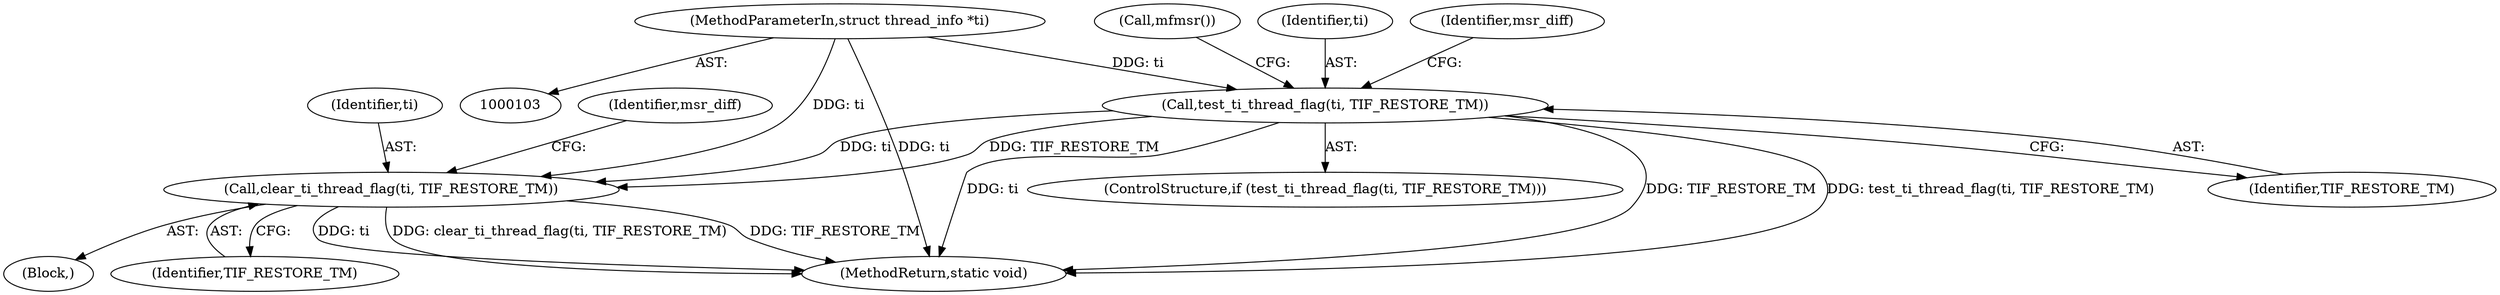 digraph "0_linux_7f821fc9c77a9b01fe7b1d6e72717b33d8d64142@API" {
"1000113" [label="(Call,test_ti_thread_flag(ti, TIF_RESTORE_TM))"];
"1000105" [label="(MethodParameterIn,struct thread_info *ti)"];
"1000160" [label="(Call,clear_ti_thread_flag(ti, TIF_RESTORE_TM))"];
"1000113" [label="(Call,test_ti_thread_flag(ti, TIF_RESTORE_TM))"];
"1000115" [label="(Identifier,TIF_RESTORE_TM)"];
"1000105" [label="(MethodParameterIn,struct thread_info *ti)"];
"1000160" [label="(Call,clear_ti_thread_flag(ti, TIF_RESTORE_TM))"];
"1000161" [label="(Identifier,ti)"];
"1000164" [label="(Identifier,msr_diff)"];
"1000162" [label="(Identifier,TIF_RESTORE_TM)"];
"1000112" [label="(ControlStructure,if (test_ti_thread_flag(ti, TIF_RESTORE_TM)))"];
"1000194" [label="(MethodReturn,static void)"];
"1000116" [label="(Block,)"];
"1000114" [label="(Identifier,ti)"];
"1000118" [label="(Identifier,msr_diff)"];
"1000177" [label="(Call,mfmsr())"];
"1000113" -> "1000112"  [label="AST: "];
"1000113" -> "1000115"  [label="CFG: "];
"1000114" -> "1000113"  [label="AST: "];
"1000115" -> "1000113"  [label="AST: "];
"1000118" -> "1000113"  [label="CFG: "];
"1000177" -> "1000113"  [label="CFG: "];
"1000113" -> "1000194"  [label="DDG: ti"];
"1000113" -> "1000194"  [label="DDG: TIF_RESTORE_TM"];
"1000113" -> "1000194"  [label="DDG: test_ti_thread_flag(ti, TIF_RESTORE_TM)"];
"1000105" -> "1000113"  [label="DDG: ti"];
"1000113" -> "1000160"  [label="DDG: ti"];
"1000113" -> "1000160"  [label="DDG: TIF_RESTORE_TM"];
"1000105" -> "1000103"  [label="AST: "];
"1000105" -> "1000194"  [label="DDG: ti"];
"1000105" -> "1000160"  [label="DDG: ti"];
"1000160" -> "1000116"  [label="AST: "];
"1000160" -> "1000162"  [label="CFG: "];
"1000161" -> "1000160"  [label="AST: "];
"1000162" -> "1000160"  [label="AST: "];
"1000164" -> "1000160"  [label="CFG: "];
"1000160" -> "1000194"  [label="DDG: ti"];
"1000160" -> "1000194"  [label="DDG: clear_ti_thread_flag(ti, TIF_RESTORE_TM)"];
"1000160" -> "1000194"  [label="DDG: TIF_RESTORE_TM"];
}
